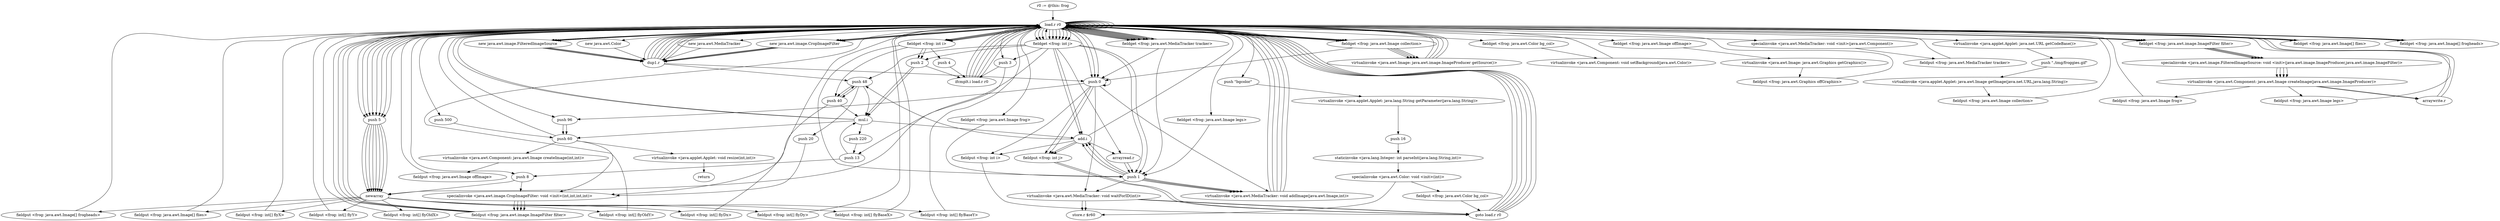 digraph "" {
    "r0 := @this: frog"
    "load.r r0"
    "r0 := @this: frog"->"load.r r0";
    "new java.awt.Color"
    "load.r r0"->"new java.awt.Color";
    "dup1.r"
    "new java.awt.Color"->"dup1.r";
    "dup1.r"->"load.r r0";
    "push \"bgcolor\""
    "load.r r0"->"push \"bgcolor\"";
    "virtualinvoke <java.applet.Applet: java.lang.String getParameter(java.lang.String)>"
    "push \"bgcolor\""->"virtualinvoke <java.applet.Applet: java.lang.String getParameter(java.lang.String)>";
    "push 16"
    "virtualinvoke <java.applet.Applet: java.lang.String getParameter(java.lang.String)>"->"push 16";
    "staticinvoke <java.lang.Integer: int parseInt(java.lang.String,int)>"
    "push 16"->"staticinvoke <java.lang.Integer: int parseInt(java.lang.String,int)>";
    "specialinvoke <java.awt.Color: void <init>(int)>"
    "staticinvoke <java.lang.Integer: int parseInt(java.lang.String,int)>"->"specialinvoke <java.awt.Color: void <init>(int)>";
    "fieldput <frog: java.awt.Color bg_col>"
    "specialinvoke <java.awt.Color: void <init>(int)>"->"fieldput <frog: java.awt.Color bg_col>";
    "goto load.r r0"
    "fieldput <frog: java.awt.Color bg_col>"->"goto load.r r0";
    "goto load.r r0"->"load.r r0";
    "load.r r0"->"load.r r0";
    "fieldget <frog: java.awt.Color bg_col>"
    "load.r r0"->"fieldget <frog: java.awt.Color bg_col>";
    "virtualinvoke <java.awt.Component: void setBackground(java.awt.Color)>"
    "fieldget <frog: java.awt.Color bg_col>"->"virtualinvoke <java.awt.Component: void setBackground(java.awt.Color)>";
    "virtualinvoke <java.awt.Component: void setBackground(java.awt.Color)>"->"load.r r0";
    "load.r r0"->"load.r r0";
    "push 96"
    "load.r r0"->"push 96";
    "push 60"
    "push 96"->"push 60";
    "virtualinvoke <java.awt.Component: java.awt.Image createImage(int,int)>"
    "push 60"->"virtualinvoke <java.awt.Component: java.awt.Image createImage(int,int)>";
    "fieldput <frog: java.awt.Image offImage>"
    "virtualinvoke <java.awt.Component: java.awt.Image createImage(int,int)>"->"fieldput <frog: java.awt.Image offImage>";
    "fieldput <frog: java.awt.Image offImage>"->"load.r r0";
    "load.r r0"->"load.r r0";
    "fieldget <frog: java.awt.Image offImage>"
    "load.r r0"->"fieldget <frog: java.awt.Image offImage>";
    "virtualinvoke <java.awt.Image: java.awt.Graphics getGraphics()>"
    "fieldget <frog: java.awt.Image offImage>"->"virtualinvoke <java.awt.Image: java.awt.Graphics getGraphics()>";
    "fieldput <frog: java.awt.Graphics offGraphics>"
    "virtualinvoke <java.awt.Image: java.awt.Graphics getGraphics()>"->"fieldput <frog: java.awt.Graphics offGraphics>";
    "fieldput <frog: java.awt.Graphics offGraphics>"->"load.r r0";
    "new java.awt.MediaTracker"
    "load.r r0"->"new java.awt.MediaTracker";
    "new java.awt.MediaTracker"->"dup1.r";
    "dup1.r"->"load.r r0";
    "specialinvoke <java.awt.MediaTracker: void <init>(java.awt.Component)>"
    "load.r r0"->"specialinvoke <java.awt.MediaTracker: void <init>(java.awt.Component)>";
    "fieldput <frog: java.awt.MediaTracker tracker>"
    "specialinvoke <java.awt.MediaTracker: void <init>(java.awt.Component)>"->"fieldput <frog: java.awt.MediaTracker tracker>";
    "fieldput <frog: java.awt.MediaTracker tracker>"->"load.r r0";
    "load.r r0"->"load.r r0";
    "load.r r0"->"load.r r0";
    "virtualinvoke <java.applet.Applet: java.net.URL getCodeBase()>"
    "load.r r0"->"virtualinvoke <java.applet.Applet: java.net.URL getCodeBase()>";
    "push \"./img/froggies.gif\""
    "virtualinvoke <java.applet.Applet: java.net.URL getCodeBase()>"->"push \"./img/froggies.gif\"";
    "virtualinvoke <java.applet.Applet: java.awt.Image getImage(java.net.URL,java.lang.String)>"
    "push \"./img/froggies.gif\""->"virtualinvoke <java.applet.Applet: java.awt.Image getImage(java.net.URL,java.lang.String)>";
    "fieldput <frog: java.awt.Image collection>"
    "virtualinvoke <java.applet.Applet: java.awt.Image getImage(java.net.URL,java.lang.String)>"->"fieldput <frog: java.awt.Image collection>";
    "fieldput <frog: java.awt.Image collection>"->"load.r r0";
    "fieldget <frog: java.awt.MediaTracker tracker>"
    "load.r r0"->"fieldget <frog: java.awt.MediaTracker tracker>";
    "fieldget <frog: java.awt.MediaTracker tracker>"->"load.r r0";
    "fieldget <frog: java.awt.Image collection>"
    "load.r r0"->"fieldget <frog: java.awt.Image collection>";
    "push 0"
    "fieldget <frog: java.awt.Image collection>"->"push 0";
    "virtualinvoke <java.awt.MediaTracker: void addImage(java.awt.Image,int)>"
    "push 0"->"virtualinvoke <java.awt.MediaTracker: void addImage(java.awt.Image,int)>";
    "virtualinvoke <java.awt.MediaTracker: void addImage(java.awt.Image,int)>"->"load.r r0";
    "load.r r0"->"fieldget <frog: java.awt.MediaTracker tracker>";
    "fieldget <frog: java.awt.MediaTracker tracker>"->"push 0";
    "virtualinvoke <java.awt.MediaTracker: void waitForID(int)>"
    "push 0"->"virtualinvoke <java.awt.MediaTracker: void waitForID(int)>";
    "virtualinvoke <java.awt.MediaTracker: void waitForID(int)>"->"goto load.r r0";
    "goto load.r r0"->"load.r r0";
    "push 8"
    "load.r r0"->"push 8";
    "newarray"
    "push 8"->"newarray";
    "fieldput <frog: java.awt.Image[] frogheads>"
    "newarray"->"fieldput <frog: java.awt.Image[] frogheads>";
    "fieldput <frog: java.awt.Image[] frogheads>"->"load.r r0";
    "push 3"
    "load.r r0"->"push 3";
    "push 3"->"newarray";
    "fieldput <frog: java.awt.Image[] flies>"
    "newarray"->"fieldput <frog: java.awt.Image[] flies>";
    "fieldput <frog: java.awt.Image[] flies>"->"load.r r0";
    "new java.awt.image.CropImageFilter"
    "load.r r0"->"new java.awt.image.CropImageFilter";
    "new java.awt.image.CropImageFilter"->"dup1.r";
    "dup1.r"->"push 0";
    "push 0"->"push 0";
    "push 0"->"push 96";
    "push 96"->"push 60";
    "specialinvoke <java.awt.image.CropImageFilter: void <init>(int,int,int,int)>"
    "push 60"->"specialinvoke <java.awt.image.CropImageFilter: void <init>(int,int,int,int)>";
    "fieldput <frog: java.awt.image.ImageFilter filter>"
    "specialinvoke <java.awt.image.CropImageFilter: void <init>(int,int,int,int)>"->"fieldput <frog: java.awt.image.ImageFilter filter>";
    "fieldput <frog: java.awt.image.ImageFilter filter>"->"load.r r0";
    "load.r r0"->"load.r r0";
    "new java.awt.image.FilteredImageSource"
    "load.r r0"->"new java.awt.image.FilteredImageSource";
    "new java.awt.image.FilteredImageSource"->"dup1.r";
    "dup1.r"->"load.r r0";
    "load.r r0"->"fieldget <frog: java.awt.Image collection>";
    "virtualinvoke <java.awt.Image: java.awt.image.ImageProducer getSource()>"
    "fieldget <frog: java.awt.Image collection>"->"virtualinvoke <java.awt.Image: java.awt.image.ImageProducer getSource()>";
    "virtualinvoke <java.awt.Image: java.awt.image.ImageProducer getSource()>"->"load.r r0";
    "fieldget <frog: java.awt.image.ImageFilter filter>"
    "load.r r0"->"fieldget <frog: java.awt.image.ImageFilter filter>";
    "specialinvoke <java.awt.image.FilteredImageSource: void <init>(java.awt.image.ImageProducer,java.awt.image.ImageFilter)>"
    "fieldget <frog: java.awt.image.ImageFilter filter>"->"specialinvoke <java.awt.image.FilteredImageSource: void <init>(java.awt.image.ImageProducer,java.awt.image.ImageFilter)>";
    "virtualinvoke <java.awt.Component: java.awt.Image createImage(java.awt.image.ImageProducer)>"
    "specialinvoke <java.awt.image.FilteredImageSource: void <init>(java.awt.image.ImageProducer,java.awt.image.ImageFilter)>"->"virtualinvoke <java.awt.Component: java.awt.Image createImage(java.awt.image.ImageProducer)>";
    "fieldput <frog: java.awt.Image frog>"
    "virtualinvoke <java.awt.Component: java.awt.Image createImage(java.awt.image.ImageProducer)>"->"fieldput <frog: java.awt.Image frog>";
    "fieldput <frog: java.awt.Image frog>"->"load.r r0";
    "load.r r0"->"fieldget <frog: java.awt.MediaTracker tracker>";
    "fieldget <frog: java.awt.MediaTracker tracker>"->"load.r r0";
    "fieldget <frog: java.awt.Image frog>"
    "load.r r0"->"fieldget <frog: java.awt.Image frog>";
    "push 1"
    "fieldget <frog: java.awt.Image frog>"->"push 1";
    "push 1"->"virtualinvoke <java.awt.MediaTracker: void addImage(java.awt.Image,int)>";
    "virtualinvoke <java.awt.MediaTracker: void addImage(java.awt.Image,int)>"->"load.r r0";
    "load.r r0"->"push 0";
    "fieldput <frog: int i>"
    "push 0"->"fieldput <frog: int i>";
    "fieldput <frog: int i>"->"goto load.r r0";
    "goto load.r r0"->"load.r r0";
    "fieldget <frog: int i>"
    "load.r r0"->"fieldget <frog: int i>";
    "push 4"
    "fieldget <frog: int i>"->"push 4";
    "ifcmplt.i load.r r0"
    "push 4"->"ifcmplt.i load.r r0";
    "ifcmplt.i load.r r0"->"load.r r0";
    "load.r r0"->"new java.awt.image.CropImageFilter";
    "new java.awt.image.CropImageFilter"->"dup1.r";
    "push 48"
    "dup1.r"->"push 48";
    "push 40"
    "push 48"->"push 40";
    "push 40"->"push 48";
    "push 20"
    "push 48"->"push 20";
    "push 20"->"specialinvoke <java.awt.image.CropImageFilter: void <init>(int,int,int,int)>";
    "specialinvoke <java.awt.image.CropImageFilter: void <init>(int,int,int,int)>"->"fieldput <frog: java.awt.image.ImageFilter filter>";
    "fieldput <frog: java.awt.image.ImageFilter filter>"->"load.r r0";
    "load.r r0"->"load.r r0";
    "load.r r0"->"new java.awt.image.FilteredImageSource";
    "new java.awt.image.FilteredImageSource"->"dup1.r";
    "dup1.r"->"load.r r0";
    "load.r r0"->"fieldget <frog: java.awt.Image collection>";
    "fieldget <frog: java.awt.Image collection>"->"virtualinvoke <java.awt.Image: java.awt.image.ImageProducer getSource()>";
    "virtualinvoke <java.awt.Image: java.awt.image.ImageProducer getSource()>"->"load.r r0";
    "load.r r0"->"fieldget <frog: java.awt.image.ImageFilter filter>";
    "fieldget <frog: java.awt.image.ImageFilter filter>"->"specialinvoke <java.awt.image.FilteredImageSource: void <init>(java.awt.image.ImageProducer,java.awt.image.ImageFilter)>";
    "specialinvoke <java.awt.image.FilteredImageSource: void <init>(java.awt.image.ImageProducer,java.awt.image.ImageFilter)>"->"virtualinvoke <java.awt.Component: java.awt.Image createImage(java.awt.image.ImageProducer)>";
    "fieldput <frog: java.awt.Image legs>"
    "virtualinvoke <java.awt.Component: java.awt.Image createImage(java.awt.image.ImageProducer)>"->"fieldput <frog: java.awt.Image legs>";
    "fieldput <frog: java.awt.Image legs>"->"load.r r0";
    "load.r r0"->"fieldget <frog: java.awt.MediaTracker tracker>";
    "fieldget <frog: java.awt.MediaTracker tracker>"->"load.r r0";
    "fieldget <frog: java.awt.Image legs>"
    "load.r r0"->"fieldget <frog: java.awt.Image legs>";
    "fieldget <frog: java.awt.Image legs>"->"push 1";
    "push 1"->"virtualinvoke <java.awt.MediaTracker: void addImage(java.awt.Image,int)>";
    "virtualinvoke <java.awt.MediaTracker: void addImage(java.awt.Image,int)>"->"load.r r0";
    "load.r r0"->"push 0";
    "fieldput <frog: int j>"
    "push 0"->"fieldput <frog: int j>";
    "fieldput <frog: int j>"->"goto load.r r0";
    "goto load.r r0"->"load.r r0";
    "fieldget <frog: int j>"
    "load.r r0"->"fieldget <frog: int j>";
    "fieldget <frog: int j>"->"push 3";
    "push 3"->"ifcmplt.i load.r r0";
    "ifcmplt.i load.r r0"->"load.r r0";
    "push 5"
    "load.r r0"->"push 5";
    "push 5"->"newarray";
    "fieldput <frog: int[] flyX>"
    "newarray"->"fieldput <frog: int[] flyX>";
    "fieldput <frog: int[] flyX>"->"load.r r0";
    "load.r r0"->"push 5";
    "push 5"->"newarray";
    "fieldput <frog: int[] flyY>"
    "newarray"->"fieldput <frog: int[] flyY>";
    "fieldput <frog: int[] flyY>"->"load.r r0";
    "load.r r0"->"push 5";
    "push 5"->"newarray";
    "fieldput <frog: int[] flyOldX>"
    "newarray"->"fieldput <frog: int[] flyOldX>";
    "fieldput <frog: int[] flyOldX>"->"load.r r0";
    "load.r r0"->"push 5";
    "push 5"->"newarray";
    "fieldput <frog: int[] flyOldY>"
    "newarray"->"fieldput <frog: int[] flyOldY>";
    "fieldput <frog: int[] flyOldY>"->"load.r r0";
    "load.r r0"->"push 5";
    "push 5"->"newarray";
    "fieldput <frog: int[] flyDx>"
    "newarray"->"fieldput <frog: int[] flyDx>";
    "fieldput <frog: int[] flyDx>"->"load.r r0";
    "load.r r0"->"push 5";
    "push 5"->"newarray";
    "fieldput <frog: int[] flyDy>"
    "newarray"->"fieldput <frog: int[] flyDy>";
    "fieldput <frog: int[] flyDy>"->"load.r r0";
    "load.r r0"->"push 5";
    "push 5"->"newarray";
    "fieldput <frog: int[] flyBaseX>"
    "newarray"->"fieldput <frog: int[] flyBaseX>";
    "fieldput <frog: int[] flyBaseX>"->"load.r r0";
    "load.r r0"->"push 5";
    "push 5"->"newarray";
    "fieldput <frog: int[] flyBaseY>"
    "newarray"->"fieldput <frog: int[] flyBaseY>";
    "fieldput <frog: int[] flyBaseY>"->"load.r r0";
    "load.r r0"->"fieldget <frog: java.awt.MediaTracker tracker>";
    "fieldget <frog: java.awt.MediaTracker tracker>"->"push 1";
    "push 1"->"virtualinvoke <java.awt.MediaTracker: void waitForID(int)>";
    "virtualinvoke <java.awt.MediaTracker: void waitForID(int)>"->"goto load.r r0";
    "goto load.r r0"->"load.r r0";
    "push 500"
    "load.r r0"->"push 500";
    "push 500"->"push 60";
    "virtualinvoke <java.applet.Applet: void resize(int,int)>"
    "push 60"->"virtualinvoke <java.applet.Applet: void resize(int,int)>";
    "return"
    "virtualinvoke <java.applet.Applet: void resize(int,int)>"->"return";
    "store.r $r60"
    "virtualinvoke <java.awt.MediaTracker: void waitForID(int)>"->"store.r $r60";
    "ifcmplt.i load.r r0"->"load.r r0";
    "load.r r0"->"new java.awt.image.CropImageFilter";
    "new java.awt.image.CropImageFilter"->"dup1.r";
    "dup1.r"->"load.r r0";
    "load.r r0"->"fieldget <frog: int j>";
    "push 13"
    "fieldget <frog: int j>"->"push 13";
    "mul.i"
    "push 13"->"mul.i";
    "push 220"
    "mul.i"->"push 220";
    "push 220"->"push 13";
    "push 13"->"push 8";
    "push 8"->"specialinvoke <java.awt.image.CropImageFilter: void <init>(int,int,int,int)>";
    "specialinvoke <java.awt.image.CropImageFilter: void <init>(int,int,int,int)>"->"fieldput <frog: java.awt.image.ImageFilter filter>";
    "fieldput <frog: java.awt.image.ImageFilter filter>"->"load.r r0";
    "fieldget <frog: java.awt.Image[] flies>"
    "load.r r0"->"fieldget <frog: java.awt.Image[] flies>";
    "fieldget <frog: java.awt.Image[] flies>"->"load.r r0";
    "load.r r0"->"fieldget <frog: int j>";
    "fieldget <frog: int j>"->"load.r r0";
    "load.r r0"->"new java.awt.image.FilteredImageSource";
    "new java.awt.image.FilteredImageSource"->"dup1.r";
    "dup1.r"->"load.r r0";
    "load.r r0"->"fieldget <frog: java.awt.Image collection>";
    "fieldget <frog: java.awt.Image collection>"->"virtualinvoke <java.awt.Image: java.awt.image.ImageProducer getSource()>";
    "virtualinvoke <java.awt.Image: java.awt.image.ImageProducer getSource()>"->"load.r r0";
    "load.r r0"->"fieldget <frog: java.awt.image.ImageFilter filter>";
    "fieldget <frog: java.awt.image.ImageFilter filter>"->"specialinvoke <java.awt.image.FilteredImageSource: void <init>(java.awt.image.ImageProducer,java.awt.image.ImageFilter)>";
    "specialinvoke <java.awt.image.FilteredImageSource: void <init>(java.awt.image.ImageProducer,java.awt.image.ImageFilter)>"->"virtualinvoke <java.awt.Component: java.awt.Image createImage(java.awt.image.ImageProducer)>";
    "arraywrite.r"
    "virtualinvoke <java.awt.Component: java.awt.Image createImage(java.awt.image.ImageProducer)>"->"arraywrite.r";
    "arraywrite.r"->"load.r r0";
    "load.r r0"->"fieldget <frog: java.awt.MediaTracker tracker>";
    "fieldget <frog: java.awt.MediaTracker tracker>"->"load.r r0";
    "load.r r0"->"fieldget <frog: java.awt.Image[] flies>";
    "fieldget <frog: java.awt.Image[] flies>"->"load.r r0";
    "load.r r0"->"fieldget <frog: int j>";
    "arrayread.r"
    "fieldget <frog: int j>"->"arrayread.r";
    "arrayread.r"->"push 1";
    "push 1"->"virtualinvoke <java.awt.MediaTracker: void addImage(java.awt.Image,int)>";
    "virtualinvoke <java.awt.MediaTracker: void addImage(java.awt.Image,int)>"->"load.r r0";
    "load.r r0"->"load.r r0";
    "load.r r0"->"fieldget <frog: int j>";
    "fieldget <frog: int j>"->"push 1";
    "add.i"
    "push 1"->"add.i";
    "add.i"->"fieldput <frog: int j>";
    "ifcmplt.i load.r r0"->"load.r r0";
    "load.r r0"->"push 0";
    "push 0"->"fieldput <frog: int j>";
    "fieldput <frog: int j>"->"goto load.r r0";
    "goto load.r r0"->"load.r r0";
    "load.r r0"->"fieldget <frog: int j>";
    "push 2"
    "fieldget <frog: int j>"->"push 2";
    "push 2"->"ifcmplt.i load.r r0";
    "ifcmplt.i load.r r0"->"load.r r0";
    "load.r r0"->"load.r r0";
    "load.r r0"->"fieldget <frog: int i>";
    "fieldget <frog: int i>"->"push 1";
    "push 1"->"add.i";
    "add.i"->"fieldput <frog: int i>";
    "ifcmplt.i load.r r0"->"load.r r0";
    "load.r r0"->"new java.awt.image.CropImageFilter";
    "new java.awt.image.CropImageFilter"->"dup1.r";
    "dup1.r"->"load.r r0";
    "load.r r0"->"fieldget <frog: int j>";
    "fieldget <frog: int j>"->"push 48";
    "push 48"->"mul.i";
    "mul.i"->"push 60";
    "push 60"->"load.r r0";
    "load.r r0"->"fieldget <frog: int i>";
    "fieldget <frog: int i>"->"push 40";
    "push 40"->"mul.i";
    "mul.i"->"add.i";
    "add.i"->"push 48";
    "push 48"->"push 40";
    "push 40"->"specialinvoke <java.awt.image.CropImageFilter: void <init>(int,int,int,int)>";
    "specialinvoke <java.awt.image.CropImageFilter: void <init>(int,int,int,int)>"->"fieldput <frog: java.awt.image.ImageFilter filter>";
    "fieldput <frog: java.awt.image.ImageFilter filter>"->"load.r r0";
    "fieldget <frog: java.awt.Image[] frogheads>"
    "load.r r0"->"fieldget <frog: java.awt.Image[] frogheads>";
    "fieldget <frog: java.awt.Image[] frogheads>"->"load.r r0";
    "load.r r0"->"fieldget <frog: int i>";
    "fieldget <frog: int i>"->"push 2";
    "push 2"->"mul.i";
    "mul.i"->"load.r r0";
    "load.r r0"->"fieldget <frog: int j>";
    "fieldget <frog: int j>"->"add.i";
    "add.i"->"load.r r0";
    "load.r r0"->"new java.awt.image.FilteredImageSource";
    "new java.awt.image.FilteredImageSource"->"dup1.r";
    "dup1.r"->"load.r r0";
    "load.r r0"->"fieldget <frog: java.awt.Image collection>";
    "fieldget <frog: java.awt.Image collection>"->"virtualinvoke <java.awt.Image: java.awt.image.ImageProducer getSource()>";
    "virtualinvoke <java.awt.Image: java.awt.image.ImageProducer getSource()>"->"load.r r0";
    "load.r r0"->"fieldget <frog: java.awt.image.ImageFilter filter>";
    "fieldget <frog: java.awt.image.ImageFilter filter>"->"specialinvoke <java.awt.image.FilteredImageSource: void <init>(java.awt.image.ImageProducer,java.awt.image.ImageFilter)>";
    "specialinvoke <java.awt.image.FilteredImageSource: void <init>(java.awt.image.ImageProducer,java.awt.image.ImageFilter)>"->"virtualinvoke <java.awt.Component: java.awt.Image createImage(java.awt.image.ImageProducer)>";
    "virtualinvoke <java.awt.Component: java.awt.Image createImage(java.awt.image.ImageProducer)>"->"arraywrite.r";
    "arraywrite.r"->"load.r r0";
    "load.r r0"->"fieldget <frog: java.awt.MediaTracker tracker>";
    "fieldget <frog: java.awt.MediaTracker tracker>"->"load.r r0";
    "load.r r0"->"fieldget <frog: java.awt.Image[] frogheads>";
    "fieldget <frog: java.awt.Image[] frogheads>"->"load.r r0";
    "load.r r0"->"fieldget <frog: int i>";
    "fieldget <frog: int i>"->"push 2";
    "push 2"->"mul.i";
    "mul.i"->"load.r r0";
    "load.r r0"->"fieldget <frog: int j>";
    "fieldget <frog: int j>"->"add.i";
    "add.i"->"arrayread.r";
    "arrayread.r"->"push 1";
    "push 1"->"virtualinvoke <java.awt.MediaTracker: void addImage(java.awt.Image,int)>";
    "virtualinvoke <java.awt.MediaTracker: void addImage(java.awt.Image,int)>"->"load.r r0";
    "load.r r0"->"load.r r0";
    "load.r r0"->"fieldget <frog: int j>";
    "fieldget <frog: int j>"->"push 1";
    "push 1"->"add.i";
    "add.i"->"fieldput <frog: int j>";
    "virtualinvoke <java.awt.MediaTracker: void waitForID(int)>"->"store.r $r60";
    "specialinvoke <java.awt.Color: void <init>(int)>"->"store.r $r60";
}
